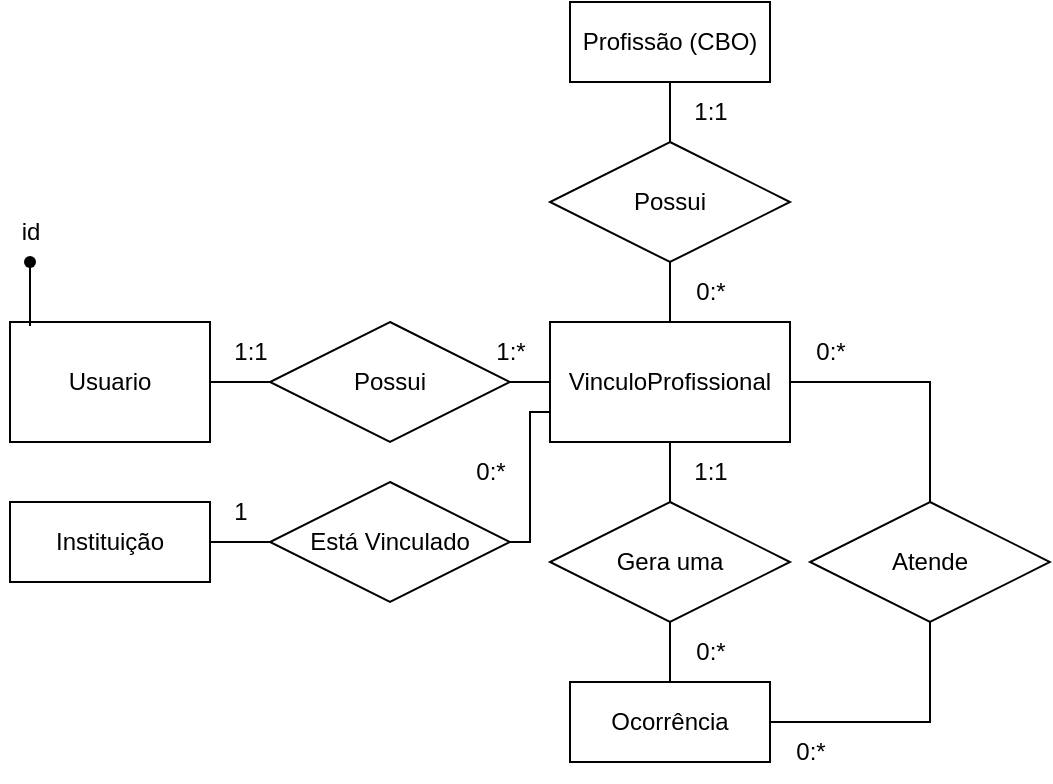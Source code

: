 <mxfile version="21.6.1" type="github">
  <diagram name="Página-1" id="wPR8BReo_pL5dCqHKqA2">
    <mxGraphModel dx="819" dy="442" grid="1" gridSize="10" guides="1" tooltips="1" connect="1" arrows="1" fold="1" page="1" pageScale="1" pageWidth="827" pageHeight="1169" background="none" math="0" shadow="0">
      <root>
        <mxCell id="0" />
        <mxCell id="1" parent="0" />
        <mxCell id="CmFH8DSRsuY0BOtl0wdy-4" style="edgeStyle=orthogonalEdgeStyle;rounded=0;orthogonalLoop=1;jettySize=auto;html=1;exitX=1;exitY=0.5;exitDx=0;exitDy=0;entryX=0;entryY=0.5;entryDx=0;entryDy=0;endArrow=none;endFill=0;" edge="1" parent="1" source="CmFH8DSRsuY0BOtl0wdy-1" target="CmFH8DSRsuY0BOtl0wdy-2">
          <mxGeometry relative="1" as="geometry" />
        </mxCell>
        <mxCell id="CmFH8DSRsuY0BOtl0wdy-1" value="Usuario" style="rounded=0;whiteSpace=wrap;html=1;" vertex="1" parent="1">
          <mxGeometry x="250" y="180" width="100" height="60" as="geometry" />
        </mxCell>
        <mxCell id="CmFH8DSRsuY0BOtl0wdy-5" style="edgeStyle=orthogonalEdgeStyle;rounded=0;orthogonalLoop=1;jettySize=auto;html=1;exitX=1;exitY=0.5;exitDx=0;exitDy=0;entryX=0;entryY=0.5;entryDx=0;entryDy=0;endArrow=none;endFill=0;" edge="1" parent="1" source="CmFH8DSRsuY0BOtl0wdy-2" target="CmFH8DSRsuY0BOtl0wdy-3">
          <mxGeometry relative="1" as="geometry" />
        </mxCell>
        <mxCell id="CmFH8DSRsuY0BOtl0wdy-2" value="Possui" style="shape=rhombus;perimeter=rhombusPerimeter;whiteSpace=wrap;html=1;align=center;" vertex="1" parent="1">
          <mxGeometry x="380" y="180" width="120" height="60" as="geometry" />
        </mxCell>
        <mxCell id="CmFH8DSRsuY0BOtl0wdy-13" style="edgeStyle=orthogonalEdgeStyle;rounded=0;orthogonalLoop=1;jettySize=auto;html=1;exitX=0.5;exitY=0;exitDx=0;exitDy=0;entryX=0.5;entryY=1;entryDx=0;entryDy=0;endArrow=none;endFill=0;" edge="1" parent="1" source="CmFH8DSRsuY0BOtl0wdy-3" target="CmFH8DSRsuY0BOtl0wdy-12">
          <mxGeometry relative="1" as="geometry" />
        </mxCell>
        <mxCell id="CmFH8DSRsuY0BOtl0wdy-42" style="edgeStyle=orthogonalEdgeStyle;rounded=0;orthogonalLoop=1;jettySize=auto;html=1;exitX=0.5;exitY=1;exitDx=0;exitDy=0;entryX=0.5;entryY=0;entryDx=0;entryDy=0;endArrow=none;endFill=0;" edge="1" parent="1" source="CmFH8DSRsuY0BOtl0wdy-3" target="CmFH8DSRsuY0BOtl0wdy-41">
          <mxGeometry relative="1" as="geometry" />
        </mxCell>
        <mxCell id="CmFH8DSRsuY0BOtl0wdy-46" style="edgeStyle=orthogonalEdgeStyle;rounded=0;orthogonalLoop=1;jettySize=auto;html=1;exitX=0;exitY=0.75;exitDx=0;exitDy=0;entryX=1;entryY=0.5;entryDx=0;entryDy=0;endArrow=none;endFill=0;" edge="1" parent="1" source="CmFH8DSRsuY0BOtl0wdy-3" target="CmFH8DSRsuY0BOtl0wdy-8">
          <mxGeometry relative="1" as="geometry">
            <Array as="points">
              <mxPoint x="510" y="225" />
            </Array>
          </mxGeometry>
        </mxCell>
        <mxCell id="CmFH8DSRsuY0BOtl0wdy-59" style="edgeStyle=orthogonalEdgeStyle;rounded=0;orthogonalLoop=1;jettySize=auto;html=1;exitX=1;exitY=0.5;exitDx=0;exitDy=0;entryX=0.5;entryY=0;entryDx=0;entryDy=0;endArrow=none;endFill=0;" edge="1" parent="1" source="CmFH8DSRsuY0BOtl0wdy-3" target="CmFH8DSRsuY0BOtl0wdy-57">
          <mxGeometry relative="1" as="geometry" />
        </mxCell>
        <mxCell id="CmFH8DSRsuY0BOtl0wdy-3" value="VinculoProfissional" style="rounded=0;whiteSpace=wrap;html=1;" vertex="1" parent="1">
          <mxGeometry x="520" y="180" width="120" height="60" as="geometry" />
        </mxCell>
        <mxCell id="CmFH8DSRsuY0BOtl0wdy-6" value="&lt;div&gt;Instituição&lt;/div&gt;" style="whiteSpace=wrap;html=1;align=center;" vertex="1" parent="1">
          <mxGeometry x="250" y="270" width="100" height="40" as="geometry" />
        </mxCell>
        <mxCell id="CmFH8DSRsuY0BOtl0wdy-51" value="" style="edgeStyle=orthogonalEdgeStyle;rounded=0;orthogonalLoop=1;jettySize=auto;html=1;endArrow=none;endFill=0;" edge="1" parent="1" source="CmFH8DSRsuY0BOtl0wdy-8" target="CmFH8DSRsuY0BOtl0wdy-6">
          <mxGeometry relative="1" as="geometry" />
        </mxCell>
        <mxCell id="CmFH8DSRsuY0BOtl0wdy-8" value="Está Vinculado" style="shape=rhombus;perimeter=rhombusPerimeter;whiteSpace=wrap;html=1;align=center;" vertex="1" parent="1">
          <mxGeometry x="380" y="260" width="120" height="60" as="geometry" />
        </mxCell>
        <mxCell id="CmFH8DSRsuY0BOtl0wdy-15" style="edgeStyle=orthogonalEdgeStyle;rounded=0;orthogonalLoop=1;jettySize=auto;html=1;exitX=0.5;exitY=0;exitDx=0;exitDy=0;entryX=0.5;entryY=1;entryDx=0;entryDy=0;endArrow=none;endFill=0;" edge="1" parent="1" source="CmFH8DSRsuY0BOtl0wdy-12" target="CmFH8DSRsuY0BOtl0wdy-14">
          <mxGeometry relative="1" as="geometry" />
        </mxCell>
        <mxCell id="CmFH8DSRsuY0BOtl0wdy-12" value="Possui" style="shape=rhombus;perimeter=rhombusPerimeter;whiteSpace=wrap;html=1;align=center;" vertex="1" parent="1">
          <mxGeometry x="520" y="90" width="120" height="60" as="geometry" />
        </mxCell>
        <mxCell id="CmFH8DSRsuY0BOtl0wdy-14" value="&lt;div&gt;Profissão (CBO)&lt;/div&gt;" style="whiteSpace=wrap;html=1;align=center;" vertex="1" parent="1">
          <mxGeometry x="530" y="20" width="100" height="40" as="geometry" />
        </mxCell>
        <mxCell id="CmFH8DSRsuY0BOtl0wdy-22" value="" style="edgeStyle=orthogonalEdgeStyle;rounded=0;orthogonalLoop=1;jettySize=auto;html=1;endArrow=none;endFill=0;" edge="1" parent="1" source="CmFH8DSRsuY0BOtl0wdy-20">
          <mxGeometry relative="1" as="geometry">
            <mxPoint x="260" y="180" as="targetPoint" />
            <Array as="points">
              <mxPoint x="260" y="182" />
            </Array>
          </mxGeometry>
        </mxCell>
        <mxCell id="CmFH8DSRsuY0BOtl0wdy-20" value="" style="shape=waypoint;sketch=0;fillStyle=solid;size=6;pointerEvents=1;points=[];fillColor=none;resizable=0;rotatable=0;perimeter=centerPerimeter;snapToPoint=1;" vertex="1" parent="1">
          <mxGeometry x="250" y="140" width="20" height="20" as="geometry" />
        </mxCell>
        <mxCell id="CmFH8DSRsuY0BOtl0wdy-23" value="id" style="text;html=1;align=center;verticalAlign=middle;resizable=0;points=[];autosize=1;strokeColor=none;fillColor=none;" vertex="1" parent="1">
          <mxGeometry x="245" y="120" width="30" height="30" as="geometry" />
        </mxCell>
        <mxCell id="CmFH8DSRsuY0BOtl0wdy-24" value="1:*" style="text;html=1;align=center;verticalAlign=middle;resizable=0;points=[];autosize=1;strokeColor=none;fillColor=none;" vertex="1" parent="1">
          <mxGeometry x="480" y="180" width="40" height="30" as="geometry" />
        </mxCell>
        <mxCell id="CmFH8DSRsuY0BOtl0wdy-25" value="1:1" style="text;html=1;align=center;verticalAlign=middle;resizable=0;points=[];autosize=1;strokeColor=none;fillColor=none;" vertex="1" parent="1">
          <mxGeometry x="350" y="180" width="40" height="30" as="geometry" />
        </mxCell>
        <mxCell id="CmFH8DSRsuY0BOtl0wdy-26" value="1" style="text;html=1;align=center;verticalAlign=middle;resizable=0;points=[];autosize=1;strokeColor=none;fillColor=none;" vertex="1" parent="1">
          <mxGeometry x="350" y="260" width="30" height="30" as="geometry" />
        </mxCell>
        <mxCell id="CmFH8DSRsuY0BOtl0wdy-27" value="0:*" style="text;html=1;align=center;verticalAlign=middle;resizable=0;points=[];autosize=1;strokeColor=none;fillColor=none;" vertex="1" parent="1">
          <mxGeometry x="470" y="240" width="40" height="30" as="geometry" />
        </mxCell>
        <mxCell id="CmFH8DSRsuY0BOtl0wdy-28" value="0:*" style="text;html=1;align=center;verticalAlign=middle;resizable=0;points=[];autosize=1;strokeColor=none;fillColor=none;" vertex="1" parent="1">
          <mxGeometry x="580" y="150" width="40" height="30" as="geometry" />
        </mxCell>
        <mxCell id="CmFH8DSRsuY0BOtl0wdy-29" value="1:1" style="text;html=1;align=center;verticalAlign=middle;resizable=0;points=[];autosize=1;strokeColor=none;fillColor=none;" vertex="1" parent="1">
          <mxGeometry x="580" y="60" width="40" height="30" as="geometry" />
        </mxCell>
        <mxCell id="CmFH8DSRsuY0BOtl0wdy-40" value="Ocorrência" style="whiteSpace=wrap;html=1;align=center;" vertex="1" parent="1">
          <mxGeometry x="530" y="360" width="100" height="40" as="geometry" />
        </mxCell>
        <mxCell id="CmFH8DSRsuY0BOtl0wdy-43" style="edgeStyle=orthogonalEdgeStyle;rounded=0;orthogonalLoop=1;jettySize=auto;html=1;exitX=0.5;exitY=1;exitDx=0;exitDy=0;entryX=0.5;entryY=0;entryDx=0;entryDy=0;endArrow=none;endFill=0;" edge="1" parent="1" source="CmFH8DSRsuY0BOtl0wdy-41" target="CmFH8DSRsuY0BOtl0wdy-40">
          <mxGeometry relative="1" as="geometry" />
        </mxCell>
        <mxCell id="CmFH8DSRsuY0BOtl0wdy-41" value="Gera uma" style="shape=rhombus;perimeter=rhombusPerimeter;whiteSpace=wrap;html=1;align=center;" vertex="1" parent="1">
          <mxGeometry x="520" y="270" width="120" height="60" as="geometry" />
        </mxCell>
        <mxCell id="CmFH8DSRsuY0BOtl0wdy-56" value="0:*" style="text;html=1;align=center;verticalAlign=middle;resizable=0;points=[];autosize=1;strokeColor=none;fillColor=none;" vertex="1" parent="1">
          <mxGeometry x="580" y="330" width="40" height="30" as="geometry" />
        </mxCell>
        <mxCell id="CmFH8DSRsuY0BOtl0wdy-58" style="edgeStyle=orthogonalEdgeStyle;rounded=0;orthogonalLoop=1;jettySize=auto;html=1;exitX=0.5;exitY=1;exitDx=0;exitDy=0;entryX=1;entryY=0.5;entryDx=0;entryDy=0;endArrow=none;endFill=0;" edge="1" parent="1" source="CmFH8DSRsuY0BOtl0wdy-57" target="CmFH8DSRsuY0BOtl0wdy-40">
          <mxGeometry relative="1" as="geometry" />
        </mxCell>
        <mxCell id="CmFH8DSRsuY0BOtl0wdy-57" value="Atende" style="shape=rhombus;perimeter=rhombusPerimeter;whiteSpace=wrap;html=1;align=center;" vertex="1" parent="1">
          <mxGeometry x="650" y="270" width="120" height="60" as="geometry" />
        </mxCell>
        <mxCell id="CmFH8DSRsuY0BOtl0wdy-62" value="1:1" style="text;html=1;align=center;verticalAlign=middle;resizable=0;points=[];autosize=1;strokeColor=none;fillColor=none;" vertex="1" parent="1">
          <mxGeometry x="580" y="240" width="40" height="30" as="geometry" />
        </mxCell>
        <mxCell id="CmFH8DSRsuY0BOtl0wdy-63" value="&lt;div&gt;0:*&lt;/div&gt;" style="text;html=1;align=center;verticalAlign=middle;resizable=0;points=[];autosize=1;strokeColor=none;fillColor=none;" vertex="1" parent="1">
          <mxGeometry x="640" y="180" width="40" height="30" as="geometry" />
        </mxCell>
        <mxCell id="CmFH8DSRsuY0BOtl0wdy-64" value="0:*" style="text;html=1;align=center;verticalAlign=middle;resizable=0;points=[];autosize=1;strokeColor=none;fillColor=none;" vertex="1" parent="1">
          <mxGeometry x="630" y="380" width="40" height="30" as="geometry" />
        </mxCell>
      </root>
    </mxGraphModel>
  </diagram>
</mxfile>
